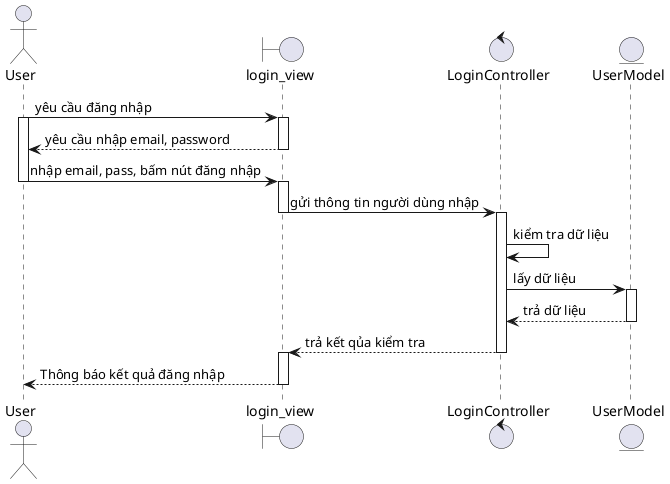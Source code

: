 @startuml
actor User
boundary login_view
control LoginController
entity UserModel

User -> login_view : yêu cầu đăng nhập
activate User
activate login_view
login_view --> User :yêu cầu nhập email, password
deactivate login_view
User -> login_view : nhập email, pass, bấm nút đăng nhập
deactivate User
activate login_view
login_view -> LoginController: gửi thông tin người dùng nhập
deactivate login_view
activate LoginController
LoginController -> LoginController : kiểm tra dữ liệu
LoginController -> UserModel : lấy dữ liệu
activate UserModel
UserModel --> LoginController : trả dữ liệu
deactivate UserModel
LoginController --> login_view: trả kết qủa kiểm tra
deactivate LoginController
activate login_view
login_view --> User: Thông báo kết quả đăng nhập
deactivate login_view

@enduml